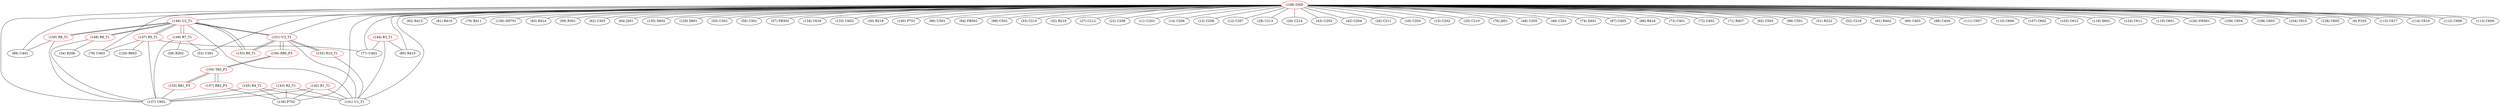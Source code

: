 graph {
	142 [label="(142) R1_T1" color=red]
	137 [label="(137) U601"]
	139 [label="(139) P702"]
	141 [label="(141) U1_T1"]
	143 [label="(143) R2_T1" color=red]
	139 [label="(139) P702"]
	137 [label="(137) U601"]
	141 [label="(141) U1_T1"]
	144 [label="(144) R3_T1" color=red]
	85 [label="(85) R415"]
	77 [label="(77) U402"]
	141 [label="(141) U1_T1"]
	145 [label="(145) R4_T1" color=red]
	137 [label="(137) U601"]
	139 [label="(139) P702"]
	141 [label="(141) U1_T1"]
	146 [label="(146) U2_T1" color=red]
	149 [label="(149) R7_T1"]
	150 [label="(150) R8_T1"]
	147 [label="(147) R5_T1"]
	148 [label="(148) R6_T1"]
	151 [label="(151) U3_T1"]
	141 [label="(141) U1_T1"]
	153 [label="(153) R9_T1"]
	147 [label="(147) R5_T1" color=red]
	78 [label="(78) U403"]
	137 [label="(137) U601"]
	120 [label="(120) R602"]
	77 [label="(77) U402"]
	146 [label="(146) U2_T1"]
	148 [label="(148) R6_T1" color=red]
	34 [label="(34) R206"]
	137 [label="(137) U601"]
	146 [label="(146) U2_T1"]
	149 [label="(149) R7_T1" color=red]
	53 [label="(53) U301"]
	137 [label="(137) U601"]
	58 [label="(58) R302"]
	146 [label="(146) U2_T1"]
	150 [label="(150) R8_T1" color=red]
	137 [label="(137) U601"]
	89 [label="(89) U401"]
	146 [label="(146) U2_T1"]
	151 [label="(151) U3_T1" color=red]
	146 [label="(146) U2_T1"]
	141 [label="(141) U1_T1"]
	153 [label="(153) R9_T1"]
	152 [label="(152) R10_T1"]
	156 [label="(156) R80_P3"]
	152 [label="(152) R10_T1" color=red]
	151 [label="(151) U3_T1"]
	141 [label="(141) U1_T1"]
	153 [label="(153) R9_T1" color=red]
	146 [label="(146) U2_T1"]
	151 [label="(151) U3_T1"]
	154 [label="(154) T80_P3" color=red]
	155 [label="(155) R81_P3"]
	157 [label="(157) R82_P3"]
	156 [label="(156) R80_P3"]
	155 [label="(155) R81_P3" color=red]
	137 [label="(137) U601"]
	154 [label="(154) T80_P3"]
	156 [label="(156) R80_P3" color=red]
	151 [label="(151) U3_T1"]
	154 [label="(154) T80_P3"]
	157 [label="(157) R82_P3" color=red]
	139 [label="(139) P702"]
	154 [label="(154) T80_P3"]
	158 [label="(158) GND" color=red]
	82 [label="(82) R413"]
	81 [label="(81) R410"]
	79 [label="(79) R411"]
	78 [label="(78) U403"]
	138 [label="(138) SH701"]
	83 [label="(83) R414"]
	59 [label="(59) R301"]
	62 [label="(62) C303"]
	137 [label="(137) U601"]
	64 [label="(64) J301"]
	130 [label="(130) D602"]
	129 [label="(129) D601"]
	55 [label="(55) C302"]
	139 [label="(139) P702"]
	56 [label="(56) C301"]
	57 [label="(57) FB302"]
	53 [label="(53) U301"]
	134 [label="(134) C618"]
	133 [label="(133) U602"]
	30 [label="(30) R218"]
	140 [label="(140) P701"]
	96 [label="(96) U501"]
	94 [label="(94) FB502"]
	98 [label="(98) C502"]
	33 [label="(33) C215"]
	32 [label="(32) R219"]
	27 [label="(27) C212"]
	22 [label="(22) C209"]
	11 [label="(11) U201"]
	14 [label="(14) C206"]
	13 [label="(13) C208"]
	12 [label="(12) C207"]
	28 [label="(28) C213"]
	29 [label="(29) C214"]
	43 [label="(43) U202"]
	42 [label="(42) C204"]
	26 [label="(26) C211"]
	16 [label="(16) C203"]
	15 [label="(15) C202"]
	25 [label="(25) C210"]
	77 [label="(77) U402"]
	76 [label="(76) J401"]
	48 [label="(48) C205"]
	49 [label="(49) C201"]
	74 [label="(74) D401"]
	87 [label="(87) C405"]
	86 [label="(86) R416"]
	85 [label="(85) R415"]
	73 [label="(73) C401"]
	72 [label="(72) C402"]
	71 [label="(71) R407"]
	92 [label="(92) C503"]
	99 [label="(99) C501"]
	51 [label="(51) R222"]
	52 [label="(52) C216"]
	91 [label="(91) R402"]
	90 [label="(90) C403"]
	89 [label="(89) U401"]
	88 [label="(88) C404"]
	111 [label="(111) C607"]
	110 [label="(110) C606"]
	107 [label="(107) C602"]
	103 [label="(103) C612"]
	118 [label="(118) X601"]
	124 [label="(124) C611"]
	119 [label="(119) C601"]
	126 [label="(126) SW601"]
	109 [label="(109) C604"]
	108 [label="(108) C603"]
	104 [label="(104) C615"]
	128 [label="(128) C605"]
	9 [label="(9) P103"]
	115 [label="(115) C617"]
	114 [label="(114) C610"]
	112 [label="(112) C608"]
	113 [label="(113) C609"]
	146 [label="(146) U2_T1"]
	151 [label="(151) U3_T1"]
	141 [label="(141) U1_T1"]
	142 -- 137
	142 -- 139
	142 -- 141
	143 -- 139
	143 -- 137
	143 -- 141
	144 -- 85
	144 -- 77
	144 -- 141
	145 -- 137
	145 -- 139
	145 -- 141
	146 -- 149
	146 -- 150
	146 -- 147
	146 -- 148
	146 -- 151
	146 -- 141
	146 -- 153
	147 -- 78
	147 -- 137
	147 -- 120
	147 -- 77
	147 -- 146
	148 -- 34
	148 -- 137
	148 -- 146
	149 -- 53
	149 -- 137
	149 -- 58
	149 -- 146
	150 -- 137
	150 -- 89
	150 -- 146
	151 -- 146
	151 -- 141
	151 -- 153
	151 -- 152
	151 -- 156
	152 -- 151
	152 -- 141
	153 -- 146
	153 -- 151
	154 -- 155
	154 -- 157
	154 -- 156
	155 -- 137
	155 -- 154
	156 -- 151
	156 -- 154
	157 -- 139
	157 -- 154
	158 -- 82
	158 -- 81
	158 -- 79
	158 -- 78
	158 -- 138
	158 -- 83
	158 -- 59
	158 -- 62
	158 -- 137
	158 -- 64
	158 -- 130
	158 -- 129
	158 -- 55
	158 -- 139
	158 -- 56
	158 -- 57
	158 -- 53
	158 -- 134
	158 -- 133
	158 -- 30
	158 -- 140
	158 -- 96
	158 -- 94
	158 -- 98
	158 -- 33
	158 -- 32
	158 -- 27
	158 -- 22
	158 -- 11
	158 -- 14
	158 -- 13
	158 -- 12
	158 -- 28
	158 -- 29
	158 -- 43
	158 -- 42
	158 -- 26
	158 -- 16
	158 -- 15
	158 -- 25
	158 -- 77
	158 -- 76
	158 -- 48
	158 -- 49
	158 -- 74
	158 -- 87
	158 -- 86
	158 -- 85
	158 -- 73
	158 -- 72
	158 -- 71
	158 -- 92
	158 -- 99
	158 -- 51
	158 -- 52
	158 -- 91
	158 -- 90
	158 -- 89
	158 -- 88
	158 -- 111
	158 -- 110
	158 -- 107
	158 -- 103
	158 -- 118
	158 -- 124
	158 -- 119
	158 -- 126
	158 -- 109
	158 -- 108
	158 -- 104
	158 -- 128
	158 -- 9
	158 -- 115
	158 -- 114
	158 -- 112
	158 -- 113
	158 -- 146
	158 -- 151
	158 -- 141
}